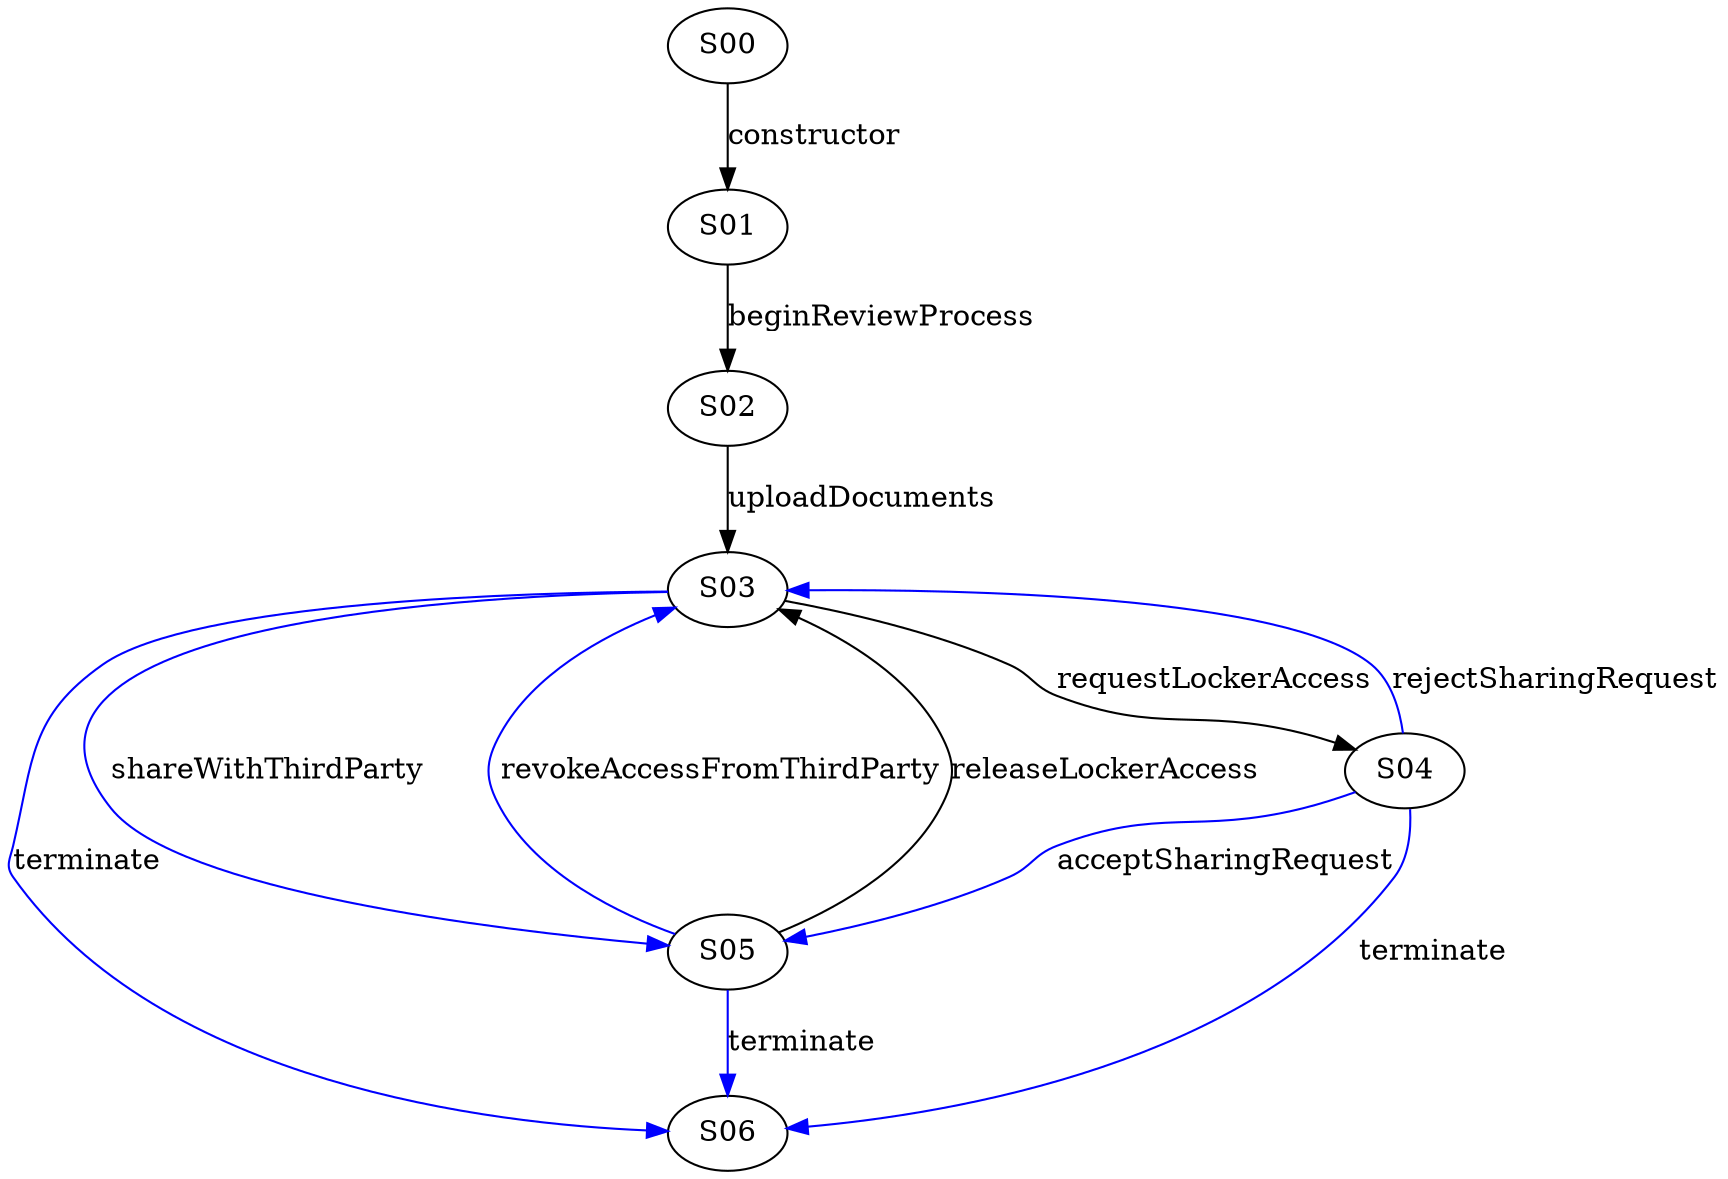 digraph {

S03->S05 [label="shareWithThirdParty", style="", color="blue"]
S03->S04 [label="requestLockerAccess", style="", color="black"]
S04->S06 [label="terminate", style="", color="blue"]
S00->S01 [label="constructor", style="", color="black"]
S02->S03 [label="uploadDocuments", style="", color="black"]
S05->S03 [label="revokeAccessFromThirdParty", style="", color="blue"]
S01->S02 [label="beginReviewProcess", style="", color="black"]
S03->S06 [label="terminate", style="", color="blue"]
S05->S03 [label="releaseLockerAccess", style="", color="black"]
S04->S05 [label="acceptSharingRequest", style="", color="blue"]
S04->S03 [label="rejectSharingRequest", style="", color="blue"]
S05->S06 [label="terminate", style="", color="blue"]
}